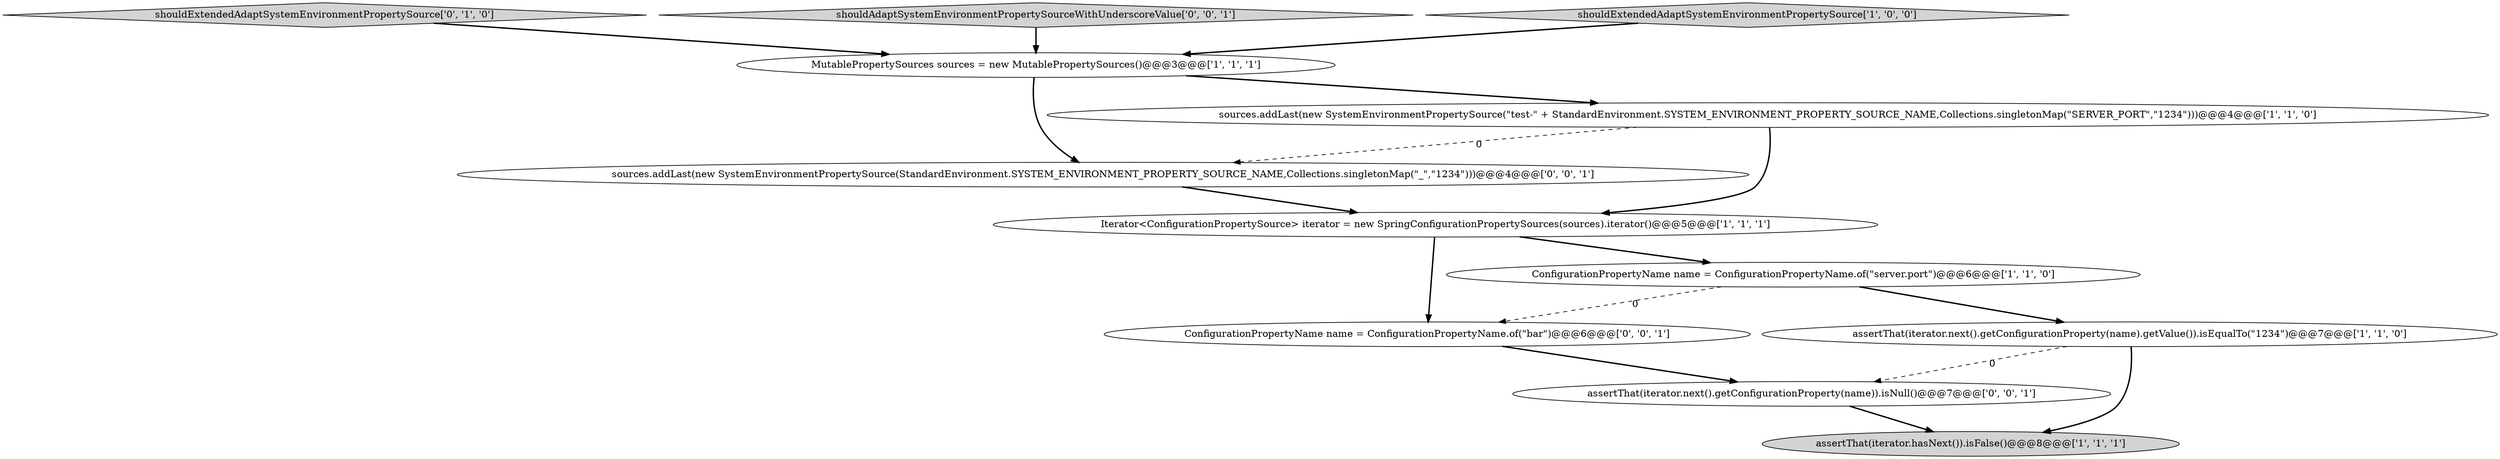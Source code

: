 digraph {
11 [style = filled, label = "ConfigurationPropertyName name = ConfigurationPropertyName.of(\"bar\")@@@6@@@['0', '0', '1']", fillcolor = white, shape = ellipse image = "AAA0AAABBB3BBB"];
1 [style = filled, label = "MutablePropertySources sources = new MutablePropertySources()@@@3@@@['1', '1', '1']", fillcolor = white, shape = ellipse image = "AAA0AAABBB1BBB"];
7 [style = filled, label = "shouldExtendedAdaptSystemEnvironmentPropertySource['0', '1', '0']", fillcolor = lightgray, shape = diamond image = "AAA0AAABBB2BBB"];
10 [style = filled, label = "sources.addLast(new SystemEnvironmentPropertySource(StandardEnvironment.SYSTEM_ENVIRONMENT_PROPERTY_SOURCE_NAME,Collections.singletonMap(\"_\",\"1234\")))@@@4@@@['0', '0', '1']", fillcolor = white, shape = ellipse image = "AAA0AAABBB3BBB"];
9 [style = filled, label = "shouldAdaptSystemEnvironmentPropertySourceWithUnderscoreValue['0', '0', '1']", fillcolor = lightgray, shape = diamond image = "AAA0AAABBB3BBB"];
0 [style = filled, label = "sources.addLast(new SystemEnvironmentPropertySource(\"test-\" + StandardEnvironment.SYSTEM_ENVIRONMENT_PROPERTY_SOURCE_NAME,Collections.singletonMap(\"SERVER_PORT\",\"1234\")))@@@4@@@['1', '1', '0']", fillcolor = white, shape = ellipse image = "AAA0AAABBB1BBB"];
2 [style = filled, label = "assertThat(iterator.next().getConfigurationProperty(name).getValue()).isEqualTo(\"1234\")@@@7@@@['1', '1', '0']", fillcolor = white, shape = ellipse image = "AAA0AAABBB1BBB"];
6 [style = filled, label = "ConfigurationPropertyName name = ConfigurationPropertyName.of(\"server.port\")@@@6@@@['1', '1', '0']", fillcolor = white, shape = ellipse image = "AAA0AAABBB1BBB"];
8 [style = filled, label = "assertThat(iterator.next().getConfigurationProperty(name)).isNull()@@@7@@@['0', '0', '1']", fillcolor = white, shape = ellipse image = "AAA0AAABBB3BBB"];
3 [style = filled, label = "shouldExtendedAdaptSystemEnvironmentPropertySource['1', '0', '0']", fillcolor = lightgray, shape = diamond image = "AAA0AAABBB1BBB"];
4 [style = filled, label = "assertThat(iterator.hasNext()).isFalse()@@@8@@@['1', '1', '1']", fillcolor = lightgray, shape = ellipse image = "AAA0AAABBB1BBB"];
5 [style = filled, label = "Iterator<ConfigurationPropertySource> iterator = new SpringConfigurationPropertySources(sources).iterator()@@@5@@@['1', '1', '1']", fillcolor = white, shape = ellipse image = "AAA0AAABBB1BBB"];
11->8 [style = bold, label=""];
5->11 [style = bold, label=""];
7->1 [style = bold, label=""];
1->0 [style = bold, label=""];
10->5 [style = bold, label=""];
5->6 [style = bold, label=""];
8->4 [style = bold, label=""];
3->1 [style = bold, label=""];
9->1 [style = bold, label=""];
1->10 [style = bold, label=""];
2->4 [style = bold, label=""];
2->8 [style = dashed, label="0"];
0->10 [style = dashed, label="0"];
0->5 [style = bold, label=""];
6->11 [style = dashed, label="0"];
6->2 [style = bold, label=""];
}
